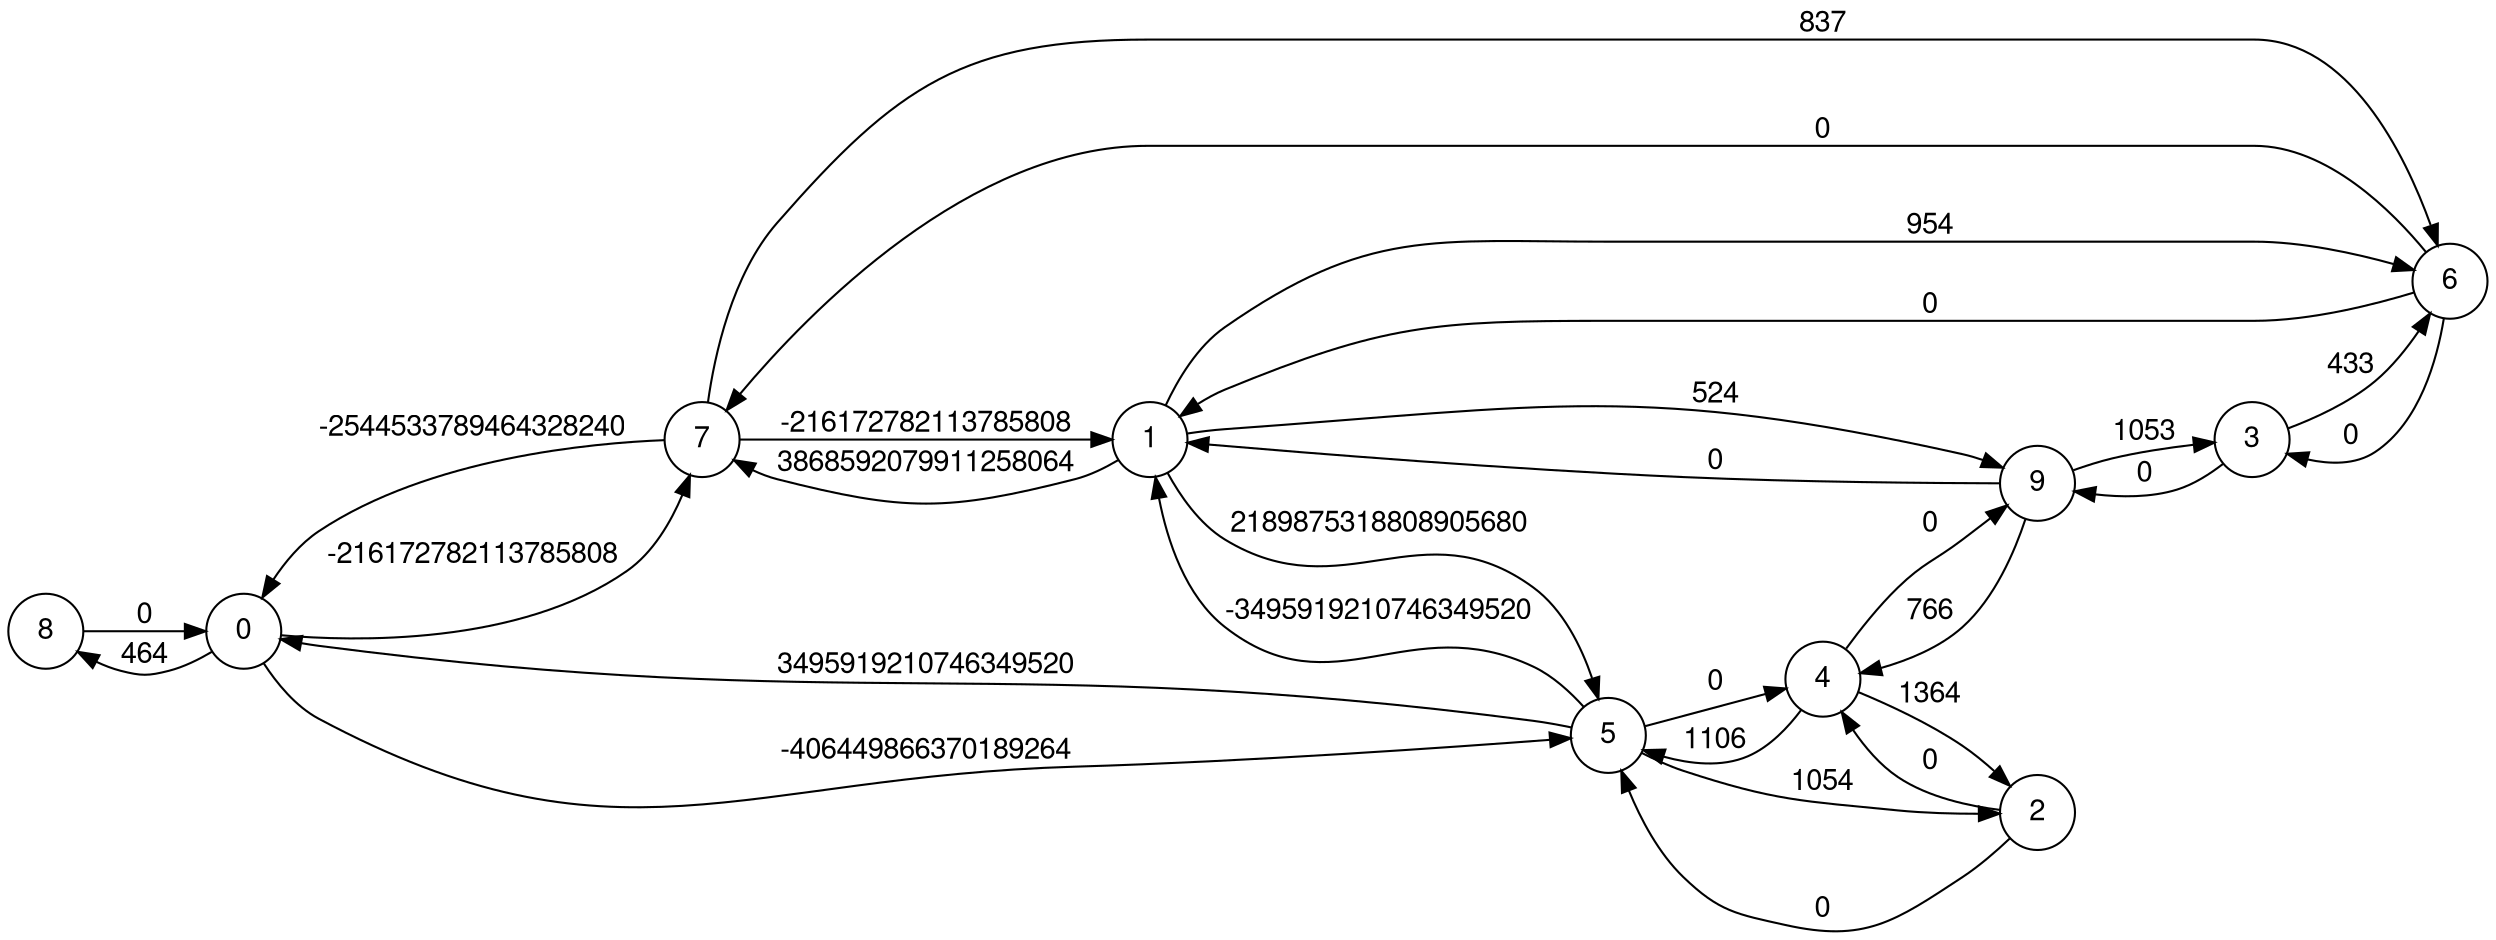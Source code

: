 digraph finite_state_machine {
  fontname="Helvetica,Arial,sans-serif"
  node [fontname="Helvetica,Arial,sans-serif"]
  edge [fontname="Helvetica,Arial,sans-serif"]
  rankdir=LR;
  node [shape = circle];
  8 -> 0 [ label = "0" ];
  2 -> 5 [ label = "0" ];
  2 -> 4 [ label = "0" ];
  4 -> 2 [ label = "1364" ];
  4 -> 5 [ label = "1106" ];
  4 -> 9 [ label = "0" ];
  3 -> 6 [ label = "433" ];
  3 -> 9 [ label = "0" ];
  6 -> 7 [ label = "0" ];
  6 -> 3 [ label = "0" ];
  6 -> 1 [ label = "0" ];
  9 -> 4 [ label = "766" ];
  9 -> 3 [ label = "1053" ];
  9 -> 1 [ label = "0" ];
  7 -> 6 [ label = "837" ];
  7 -> 1 [ label = "-216172782113785808" ];
  7 -> 0 [ label = "-2544533789464328240" ];
  0 -> 8 [ label = "464" ];
  0 -> 7 [ label = "-216172782113785808" ];
  0 -> 5 [ label = "-406449866370189264" ];
  1 -> 6 [ label = "954" ];
  1 -> 9 [ label = "524" ];
  1 -> 7 [ label = "3868592079911258064" ];
  1 -> 5 [ label = "2189875318808905680" ];
  5 -> 2 [ label = "1054" ];
  5 -> 4 [ label = "0" ];
  5 -> 1 [ label = "-3495919210746349520" ];
  5 -> 0 [ label = "3495919210746349520" ];
}
